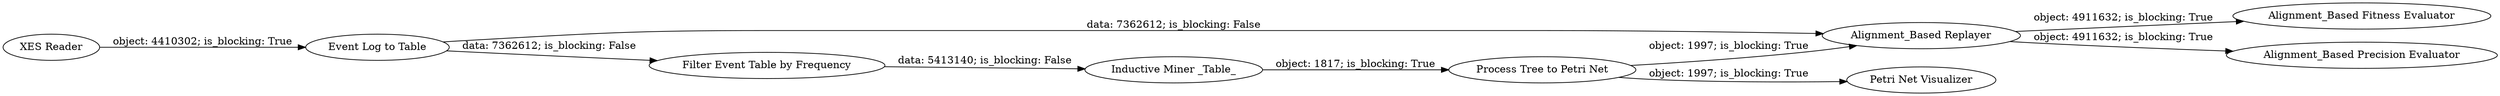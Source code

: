 digraph {
	"-8659365037753720820_25" [label="XES Reader"]
	"-8659365037753720820_29" [label="Inductive Miner _Table_"]
	"-8659365037753720820_24" [label="Petri Net Visualizer"]
	"-8659365037753720820_28" [label="Alignment_Based Replayer"]
	"-8659365037753720820_26" [label="Event Log to Table"]
	"-8659365037753720820_32" [label="Alignment_Based Fitness Evaluator"]
	"-8659365037753720820_30" [label="Process Tree to Petri Net"]
	"-8659365037753720820_27" [label="Filter Event Table by Frequency"]
	"-8659365037753720820_31" [label="Alignment_Based Precision Evaluator"]
	"-8659365037753720820_30" -> "-8659365037753720820_24" [label="object: 1997; is_blocking: True"]
	"-8659365037753720820_25" -> "-8659365037753720820_26" [label="object: 4410302; is_blocking: True"]
	"-8659365037753720820_26" -> "-8659365037753720820_28" [label="data: 7362612; is_blocking: False"]
	"-8659365037753720820_29" -> "-8659365037753720820_30" [label="object: 1817; is_blocking: True"]
	"-8659365037753720820_27" -> "-8659365037753720820_29" [label="data: 5413140; is_blocking: False"]
	"-8659365037753720820_28" -> "-8659365037753720820_31" [label="object: 4911632; is_blocking: True"]
	"-8659365037753720820_30" -> "-8659365037753720820_28" [label="object: 1997; is_blocking: True"]
	"-8659365037753720820_28" -> "-8659365037753720820_32" [label="object: 4911632; is_blocking: True"]
	"-8659365037753720820_26" -> "-8659365037753720820_27" [label="data: 7362612; is_blocking: False"]
	rankdir=LR
}
